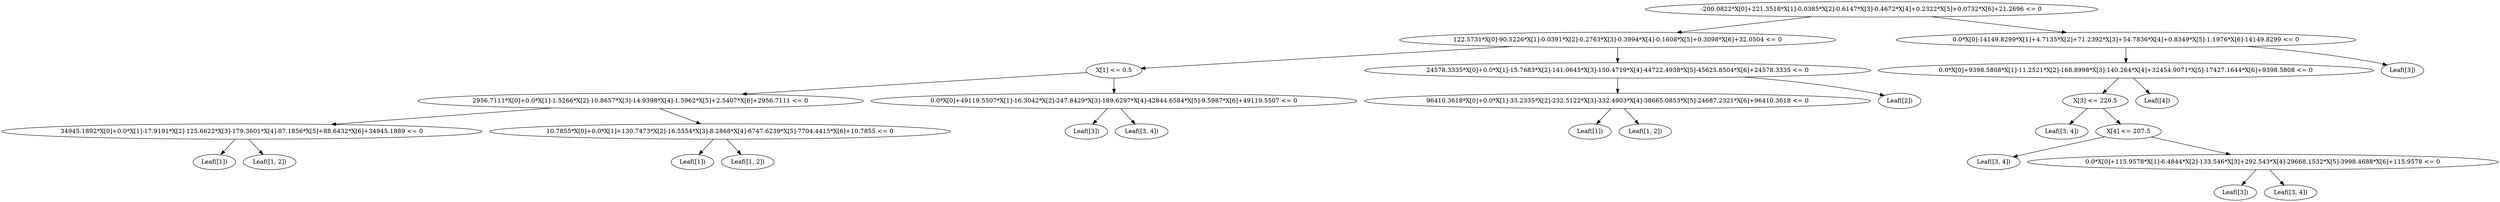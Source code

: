 digraph {
0 [label="-200.0822*X[0]+221.3518*X[1]-0.0385*X[2]-0.6147*X[3]-0.4672*X[4]+0.2322*X[5]+0.0732*X[6]+21.2696 <= 0"];
1 [label="122.5731*X[0]-90.5226*X[1]-0.0391*X[2]-0.2763*X[3]-0.3994*X[4]-0.1608*X[5]+0.3098*X[6]+32.0504 <= 0"];
2 [label="X[1] <= 0.5"];
3 [label="2956.7111*X[0]+0.0*X[1]-1.5266*X[2]-10.8657*X[3]-14.9398*X[4]-1.5962*X[5]+2.5407*X[6]+2956.7111 <= 0"];
4 [label="34945.1892*X[0]+0.0*X[1]-17.9191*X[2]-125.6622*X[3]-179.3601*X[4]-87.1856*X[5]+88.6432*X[6]+34945.1889 <= 0"];
5 [label="Leaf([1])"];
4 -> 5;
6 [label="Leaf([1, 2])"];
4 -> 6;
3 -> 4;
7 [label="10.7855*X[0]+0.0*X[1]+130.7473*X[2]-16.5554*X[3]-8.2868*X[4]-6747.6239*X[5]-7704.4415*X[6]+10.7855 <= 0"];
8 [label="Leaf([1])"];
7 -> 8;
9 [label="Leaf([1, 2])"];
7 -> 9;
3 -> 7;
2 -> 3;
10 [label="0.0*X[0]+49119.5507*X[1]-16.3042*X[2]-247.8429*X[3]-189.6297*X[4]-42844.6584*X[5]-9.5987*X[6]+49119.5507 <= 0"];
11 [label="Leaf([3])"];
10 -> 11;
12 [label="Leaf([3, 4])"];
10 -> 12;
2 -> 10;
1 -> 2;
13 [label="24578.3335*X[0]+0.0*X[1]-15.7683*X[2]-141.0645*X[3]-150.4719*X[4]-44722.4938*X[5]-45625.8504*X[6]+24578.3335 <= 0"];
14 [label="96410.3618*X[0]+0.0*X[1]-33.2335*X[2]-232.5122*X[3]-332.4903*X[4]-38665.0853*X[5]-24687.2321*X[6]+96410.3618 <= 0"];
15 [label="Leaf([1])"];
14 -> 15;
16 [label="Leaf([1, 2])"];
14 -> 16;
13 -> 14;
17 [label="Leaf([2])"];
13 -> 17;
1 -> 13;
0 -> 1;
18 [label="0.0*X[0]-14149.8299*X[1]+4.7135*X[2]+71.2392*X[3]+54.7836*X[4]+0.8349*X[5]-1.1976*X[6]-14149.8299 <= 0"];
19 [label="0.0*X[0]+9398.5808*X[1]-11.2521*X[2]-168.8998*X[3]-140.264*X[4]+32454.9071*X[5]-17427.1644*X[6]+9398.5808 <= 0"];
20 [label="X[3] <= 220.5"];
21 [label="Leaf([3, 4])"];
20 -> 21;
22 [label="X[4] <= 207.5"];
23 [label="Leaf([3, 4])"];
22 -> 23;
24 [label="0.0*X[0]+115.9578*X[1]-6.4844*X[2]-133.546*X[3]+292.543*X[4]-29668.1532*X[5]-3998.4688*X[6]+115.9578 <= 0"];
25 [label="Leaf([3])"];
24 -> 25;
26 [label="Leaf([3, 4])"];
24 -> 26;
22 -> 24;
20 -> 22;
19 -> 20;
27 [label="Leaf([4])"];
19 -> 27;
18 -> 19;
28 [label="Leaf([3])"];
18 -> 28;
0 -> 18;

}